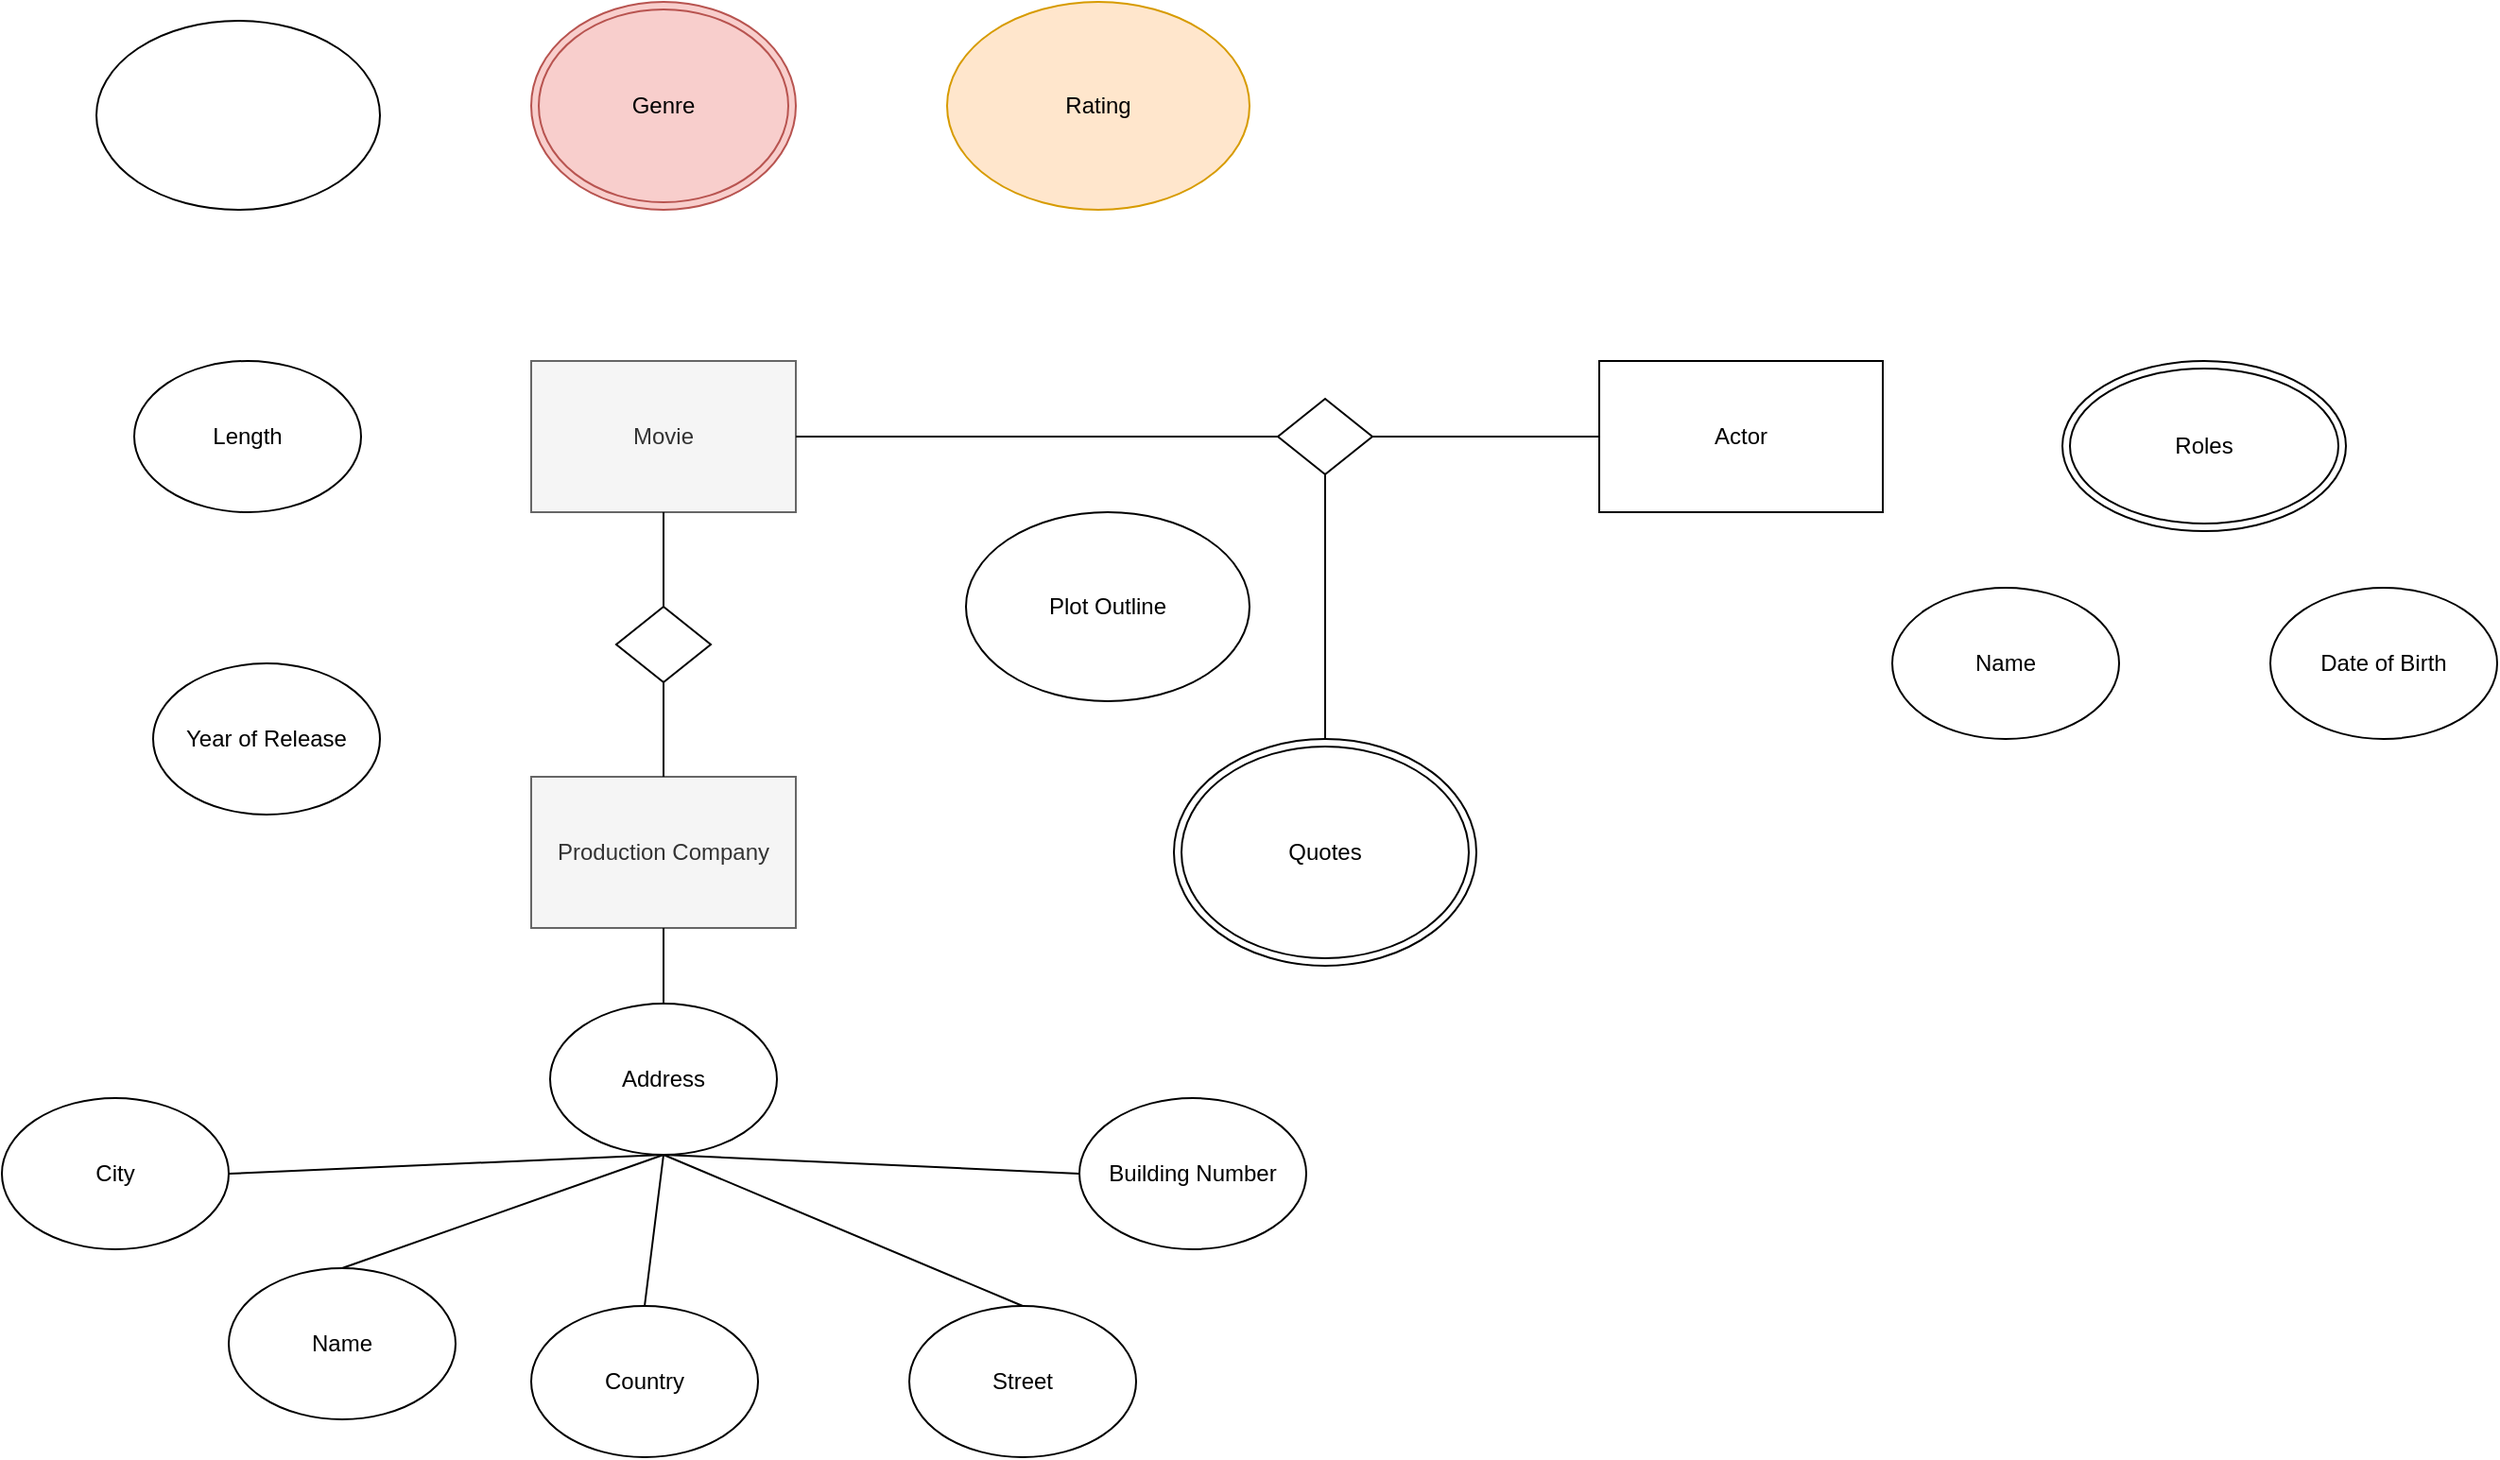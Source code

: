<mxfile version="14.7.0" type="github">
  <diagram id="sgW8315THJMmDeOMLILc" name="Page-1">
    <mxGraphModel dx="998" dy="548" grid="1" gridSize="10" guides="1" tooltips="1" connect="1" arrows="1" fold="1" page="1" pageScale="1" pageWidth="850" pageHeight="1100" math="0" shadow="0">
      <root>
        <mxCell id="0" />
        <mxCell id="1" parent="0" />
        <mxCell id="68K0g6yoqlShgge0QlgU-1" value="Movie" style="rounded=0;whiteSpace=wrap;html=1;fillColor=#f5f5f5;strokeColor=#666666;fontColor=#333333;" parent="1" vertex="1">
          <mxGeometry x="320" y="240" width="140" height="80" as="geometry" />
        </mxCell>
        <mxCell id="68K0g6yoqlShgge0QlgU-12" value="Genre" style="ellipse;shape=doubleEllipse;whiteSpace=wrap;html=1;fillColor=#f8cecc;strokeColor=#b85450;" parent="1" vertex="1">
          <mxGeometry x="320" y="50" width="140" height="110" as="geometry" />
        </mxCell>
        <mxCell id="Qs5P2ZCcg5z2vbFwHX0I-3" value="" style="ellipse;whiteSpace=wrap;html=1;" vertex="1" parent="1">
          <mxGeometry x="90" y="60" width="150" height="100" as="geometry" />
        </mxCell>
        <mxCell id="Qs5P2ZCcg5z2vbFwHX0I-4" value="Rating" style="ellipse;whiteSpace=wrap;html=1;fillColor=#ffe6cc;strokeColor=#d79b00;" vertex="1" parent="1">
          <mxGeometry x="540" y="50" width="160" height="110" as="geometry" />
        </mxCell>
        <mxCell id="Qs5P2ZCcg5z2vbFwHX0I-5" value="Length" style="ellipse;whiteSpace=wrap;html=1;" vertex="1" parent="1">
          <mxGeometry x="110" y="240" width="120" height="80" as="geometry" />
        </mxCell>
        <mxCell id="Qs5P2ZCcg5z2vbFwHX0I-6" value="Year of Release" style="ellipse;whiteSpace=wrap;html=1;" vertex="1" parent="1">
          <mxGeometry x="120" y="400" width="120" height="80" as="geometry" />
        </mxCell>
        <mxCell id="Qs5P2ZCcg5z2vbFwHX0I-8" value="Plot Outline" style="ellipse;whiteSpace=wrap;html=1;" vertex="1" parent="1">
          <mxGeometry x="550" y="320" width="150" height="100" as="geometry" />
        </mxCell>
        <mxCell id="Qs5P2ZCcg5z2vbFwHX0I-9" value="Name" style="ellipse;whiteSpace=wrap;html=1;" vertex="1" parent="1">
          <mxGeometry x="160" y="720" width="120" height="80" as="geometry" />
        </mxCell>
        <mxCell id="Qs5P2ZCcg5z2vbFwHX0I-10" value="Address" style="ellipse;whiteSpace=wrap;html=1;" vertex="1" parent="1">
          <mxGeometry x="330" y="580" width="120" height="80" as="geometry" />
        </mxCell>
        <mxCell id="Qs5P2ZCcg5z2vbFwHX0I-11" value="Country" style="ellipse;whiteSpace=wrap;html=1;" vertex="1" parent="1">
          <mxGeometry x="320" y="740" width="120" height="80" as="geometry" />
        </mxCell>
        <mxCell id="Qs5P2ZCcg5z2vbFwHX0I-12" value="City" style="ellipse;whiteSpace=wrap;html=1;" vertex="1" parent="1">
          <mxGeometry x="40" y="630" width="120" height="80" as="geometry" />
        </mxCell>
        <mxCell id="Qs5P2ZCcg5z2vbFwHX0I-13" value="Street" style="ellipse;whiteSpace=wrap;html=1;" vertex="1" parent="1">
          <mxGeometry x="520" y="740" width="120" height="80" as="geometry" />
        </mxCell>
        <mxCell id="Qs5P2ZCcg5z2vbFwHX0I-14" value="Building Number" style="ellipse;whiteSpace=wrap;html=1;" vertex="1" parent="1">
          <mxGeometry x="610" y="630" width="120" height="80" as="geometry" />
        </mxCell>
        <mxCell id="Qs5P2ZCcg5z2vbFwHX0I-15" value="Actor" style="rounded=0;whiteSpace=wrap;html=1;" vertex="1" parent="1">
          <mxGeometry x="885" y="240" width="150" height="80" as="geometry" />
        </mxCell>
        <mxCell id="Qs5P2ZCcg5z2vbFwHX0I-16" value="Production Company" style="rounded=0;whiteSpace=wrap;html=1;fillColor=#f5f5f5;strokeColor=#666666;fontColor=#333333;" vertex="1" parent="1">
          <mxGeometry x="320" y="460" width="140" height="80" as="geometry" />
        </mxCell>
        <mxCell id="Qs5P2ZCcg5z2vbFwHX0I-17" value="Name" style="ellipse;whiteSpace=wrap;html=1;" vertex="1" parent="1">
          <mxGeometry x="1040" y="360" width="120" height="80" as="geometry" />
        </mxCell>
        <mxCell id="Qs5P2ZCcg5z2vbFwHX0I-19" value="Quotes" style="ellipse;shape=doubleEllipse;whiteSpace=wrap;html=1;" vertex="1" parent="1">
          <mxGeometry x="660" y="440" width="160" height="120" as="geometry" />
        </mxCell>
        <mxCell id="Qs5P2ZCcg5z2vbFwHX0I-22" value="" style="rhombus;whiteSpace=wrap;html=1;" vertex="1" parent="1">
          <mxGeometry x="715" y="260" width="50" height="40" as="geometry" />
        </mxCell>
        <mxCell id="Qs5P2ZCcg5z2vbFwHX0I-30" value="Date of Birth" style="ellipse;whiteSpace=wrap;html=1;" vertex="1" parent="1">
          <mxGeometry x="1240" y="360" width="120" height="80" as="geometry" />
        </mxCell>
        <mxCell id="Qs5P2ZCcg5z2vbFwHX0I-31" value="Roles" style="ellipse;shape=doubleEllipse;whiteSpace=wrap;html=1;" vertex="1" parent="1">
          <mxGeometry x="1130" y="240" width="150" height="90" as="geometry" />
        </mxCell>
        <mxCell id="Qs5P2ZCcg5z2vbFwHX0I-32" value="" style="rhombus;whiteSpace=wrap;html=1;" vertex="1" parent="1">
          <mxGeometry x="365" y="370" width="50" height="40" as="geometry" />
        </mxCell>
        <mxCell id="Qs5P2ZCcg5z2vbFwHX0I-35" value="" style="endArrow=none;html=1;entryX=0.5;entryY=1;entryDx=0;entryDy=0;exitX=0.5;exitY=0;exitDx=0;exitDy=0;" edge="1" parent="1" source="Qs5P2ZCcg5z2vbFwHX0I-16" target="Qs5P2ZCcg5z2vbFwHX0I-32">
          <mxGeometry width="50" height="50" relative="1" as="geometry">
            <mxPoint x="470" y="480" as="sourcePoint" />
            <mxPoint x="520" y="430" as="targetPoint" />
          </mxGeometry>
        </mxCell>
        <mxCell id="Qs5P2ZCcg5z2vbFwHX0I-36" value="" style="endArrow=none;html=1;entryX=0.5;entryY=1;entryDx=0;entryDy=0;exitX=0.5;exitY=0;exitDx=0;exitDy=0;" edge="1" parent="1" source="Qs5P2ZCcg5z2vbFwHX0I-32" target="68K0g6yoqlShgge0QlgU-1">
          <mxGeometry width="50" height="50" relative="1" as="geometry">
            <mxPoint x="470" y="480" as="sourcePoint" />
            <mxPoint x="520" y="430" as="targetPoint" />
          </mxGeometry>
        </mxCell>
        <mxCell id="Qs5P2ZCcg5z2vbFwHX0I-37" value="" style="endArrow=none;html=1;entryX=0;entryY=0.5;entryDx=0;entryDy=0;exitX=1;exitY=0.5;exitDx=0;exitDy=0;" edge="1" parent="1" source="68K0g6yoqlShgge0QlgU-1" target="Qs5P2ZCcg5z2vbFwHX0I-22">
          <mxGeometry width="50" height="50" relative="1" as="geometry">
            <mxPoint x="500" y="340" as="sourcePoint" />
            <mxPoint x="550" y="290" as="targetPoint" />
          </mxGeometry>
        </mxCell>
        <mxCell id="Qs5P2ZCcg5z2vbFwHX0I-38" value="" style="endArrow=none;html=1;entryX=0.5;entryY=1;entryDx=0;entryDy=0;exitX=0.5;exitY=0;exitDx=0;exitDy=0;" edge="1" parent="1" source="Qs5P2ZCcg5z2vbFwHX0I-19" target="Qs5P2ZCcg5z2vbFwHX0I-22">
          <mxGeometry width="50" height="50" relative="1" as="geometry">
            <mxPoint x="500" y="340" as="sourcePoint" />
            <mxPoint x="550" y="290" as="targetPoint" />
          </mxGeometry>
        </mxCell>
        <mxCell id="Qs5P2ZCcg5z2vbFwHX0I-39" value="" style="endArrow=none;html=1;entryX=0;entryY=0.5;entryDx=0;entryDy=0;exitX=1;exitY=0.5;exitDx=0;exitDy=0;" edge="1" parent="1" source="Qs5P2ZCcg5z2vbFwHX0I-22" target="Qs5P2ZCcg5z2vbFwHX0I-15">
          <mxGeometry width="50" height="50" relative="1" as="geometry">
            <mxPoint x="500" y="340" as="sourcePoint" />
            <mxPoint x="550" y="290" as="targetPoint" />
          </mxGeometry>
        </mxCell>
        <mxCell id="Qs5P2ZCcg5z2vbFwHX0I-40" value="" style="endArrow=none;html=1;exitX=0.5;exitY=0;exitDx=0;exitDy=0;entryX=0.5;entryY=1;entryDx=0;entryDy=0;" edge="1" parent="1" source="Qs5P2ZCcg5z2vbFwHX0I-9" target="Qs5P2ZCcg5z2vbFwHX0I-10">
          <mxGeometry width="50" height="50" relative="1" as="geometry">
            <mxPoint x="430" y="550" as="sourcePoint" />
            <mxPoint x="480" y="500" as="targetPoint" />
          </mxGeometry>
        </mxCell>
        <mxCell id="Qs5P2ZCcg5z2vbFwHX0I-41" value="" style="endArrow=none;html=1;exitX=0.5;exitY=0;exitDx=0;exitDy=0;entryX=0.5;entryY=1;entryDx=0;entryDy=0;" edge="1" parent="1" source="Qs5P2ZCcg5z2vbFwHX0I-11" target="Qs5P2ZCcg5z2vbFwHX0I-10">
          <mxGeometry width="50" height="50" relative="1" as="geometry">
            <mxPoint x="430" y="570" as="sourcePoint" />
            <mxPoint x="480" y="520" as="targetPoint" />
          </mxGeometry>
        </mxCell>
        <mxCell id="Qs5P2ZCcg5z2vbFwHX0I-42" value="" style="endArrow=none;html=1;exitX=0.5;exitY=0;exitDx=0;exitDy=0;" edge="1" parent="1" source="Qs5P2ZCcg5z2vbFwHX0I-10">
          <mxGeometry width="50" height="50" relative="1" as="geometry">
            <mxPoint x="430" y="570" as="sourcePoint" />
            <mxPoint x="390" y="540" as="targetPoint" />
          </mxGeometry>
        </mxCell>
        <mxCell id="Qs5P2ZCcg5z2vbFwHX0I-43" value="" style="endArrow=none;html=1;exitX=1;exitY=0.5;exitDx=0;exitDy=0;entryX=0.5;entryY=1;entryDx=0;entryDy=0;" edge="1" parent="1" source="Qs5P2ZCcg5z2vbFwHX0I-12" target="Qs5P2ZCcg5z2vbFwHX0I-10">
          <mxGeometry width="50" height="50" relative="1" as="geometry">
            <mxPoint x="430" y="570" as="sourcePoint" />
            <mxPoint x="480" y="520" as="targetPoint" />
          </mxGeometry>
        </mxCell>
        <mxCell id="Qs5P2ZCcg5z2vbFwHX0I-44" value="" style="endArrow=none;html=1;exitX=0.5;exitY=0;exitDx=0;exitDy=0;" edge="1" parent="1" source="Qs5P2ZCcg5z2vbFwHX0I-13">
          <mxGeometry width="50" height="50" relative="1" as="geometry">
            <mxPoint x="430" y="570" as="sourcePoint" />
            <mxPoint x="390" y="660" as="targetPoint" />
          </mxGeometry>
        </mxCell>
        <mxCell id="Qs5P2ZCcg5z2vbFwHX0I-45" value="" style="endArrow=none;html=1;entryX=0;entryY=0.5;entryDx=0;entryDy=0;exitX=0.5;exitY=1;exitDx=0;exitDy=0;" edge="1" parent="1" source="Qs5P2ZCcg5z2vbFwHX0I-10" target="Qs5P2ZCcg5z2vbFwHX0I-14">
          <mxGeometry width="50" height="50" relative="1" as="geometry">
            <mxPoint x="430" y="570" as="sourcePoint" />
            <mxPoint x="480" y="520" as="targetPoint" />
          </mxGeometry>
        </mxCell>
      </root>
    </mxGraphModel>
  </diagram>
</mxfile>
